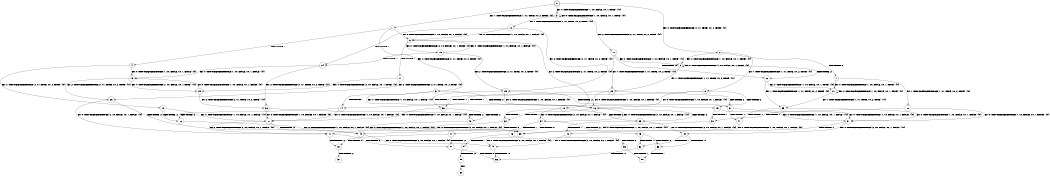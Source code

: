 digraph BCG {
size = "7, 10.5";
center = TRUE;
node [shape = circle];
0 [peripheries = 2];
0 -> 1 [label = "EX !1 !ATOMIC_EXCH_BRANCH (1, +1, TRUE, +0, 2, TRUE) !{0}"];
0 -> 2 [label = "EX !2 !ATOMIC_EXCH_BRANCH (2, +1, TRUE, +0, 2, TRUE) !{0}"];
0 -> 3 [label = "EX !0 !ATOMIC_EXCH_BRANCH (1, +0, FALSE, +0, 1, TRUE) !{0}"];
1 -> 4 [label = "TERMINATE !1"];
1 -> 5 [label = "EX !2 !ATOMIC_EXCH_BRANCH (2, +1, TRUE, +0, 2, TRUE) !{0}"];
1 -> 6 [label = "EX !0 !ATOMIC_EXCH_BRANCH (1, +0, FALSE, +0, 1, FALSE) !{0}"];
2 -> 7 [label = "TERMINATE !2"];
2 -> 8 [label = "EX !1 !ATOMIC_EXCH_BRANCH (1, +1, TRUE, +0, 2, TRUE) !{0}"];
2 -> 9 [label = "EX !0 !ATOMIC_EXCH_BRANCH (1, +0, FALSE, +0, 1, TRUE) !{0}"];
3 -> 10 [label = "EX !1 !ATOMIC_EXCH_BRANCH (1, +1, TRUE, +0, 2, TRUE) !{0}"];
3 -> 11 [label = "EX !2 !ATOMIC_EXCH_BRANCH (2, +1, TRUE, +0, 2, TRUE) !{0}"];
3 -> 3 [label = "EX !0 !ATOMIC_EXCH_BRANCH (1, +0, FALSE, +0, 1, TRUE) !{0}"];
4 -> 12 [label = "EX !2 !ATOMIC_EXCH_BRANCH (2, +1, TRUE, +0, 2, TRUE) !{0}"];
4 -> 13 [label = "EX !0 !ATOMIC_EXCH_BRANCH (1, +0, FALSE, +0, 1, FALSE) !{0}"];
5 -> 14 [label = "TERMINATE !1"];
5 -> 15 [label = "TERMINATE !2"];
5 -> 16 [label = "EX !0 !ATOMIC_EXCH_BRANCH (1, +0, FALSE, +0, 1, FALSE) !{0}"];
6 -> 17 [label = "TERMINATE !1"];
6 -> 18 [label = "EX !2 !ATOMIC_EXCH_BRANCH (2, +1, TRUE, +0, 2, TRUE) !{0}"];
6 -> 19 [label = "EX !0 !ATOMIC_EXCH_BRANCH (2, +0, FALSE, +0, 1, TRUE) !{0}"];
7 -> 20 [label = "EX !1 !ATOMIC_EXCH_BRANCH (1, +1, TRUE, +0, 2, TRUE) !{0}"];
7 -> 21 [label = "EX !0 !ATOMIC_EXCH_BRANCH (1, +0, FALSE, +0, 1, TRUE) !{0}"];
8 -> 14 [label = "TERMINATE !1"];
8 -> 15 [label = "TERMINATE !2"];
8 -> 16 [label = "EX !0 !ATOMIC_EXCH_BRANCH (1, +0, FALSE, +0, 1, FALSE) !{0}"];
9 -> 22 [label = "TERMINATE !2"];
9 -> 23 [label = "EX !1 !ATOMIC_EXCH_BRANCH (1, +1, TRUE, +0, 2, TRUE) !{0}"];
9 -> 9 [label = "EX !0 !ATOMIC_EXCH_BRANCH (1, +0, FALSE, +0, 1, TRUE) !{0}"];
10 -> 24 [label = "TERMINATE !1"];
10 -> 25 [label = "EX !2 !ATOMIC_EXCH_BRANCH (2, +1, TRUE, +0, 2, TRUE) !{0}"];
10 -> 6 [label = "EX !0 !ATOMIC_EXCH_BRANCH (1, +0, FALSE, +0, 1, FALSE) !{0}"];
11 -> 22 [label = "TERMINATE !2"];
11 -> 23 [label = "EX !1 !ATOMIC_EXCH_BRANCH (1, +1, TRUE, +0, 2, TRUE) !{0}"];
11 -> 9 [label = "EX !0 !ATOMIC_EXCH_BRANCH (1, +0, FALSE, +0, 1, TRUE) !{0}"];
12 -> 26 [label = "TERMINATE !2"];
12 -> 27 [label = "EX !0 !ATOMIC_EXCH_BRANCH (1, +0, FALSE, +0, 1, FALSE) !{0}"];
13 -> 28 [label = "EX !2 !ATOMIC_EXCH_BRANCH (2, +1, TRUE, +0, 2, TRUE) !{0}"];
13 -> 29 [label = "EX !0 !ATOMIC_EXCH_BRANCH (2, +0, FALSE, +0, 1, TRUE) !{0}"];
14 -> 26 [label = "TERMINATE !2"];
14 -> 27 [label = "EX !0 !ATOMIC_EXCH_BRANCH (1, +0, FALSE, +0, 1, FALSE) !{0}"];
15 -> 30 [label = "TERMINATE !1"];
15 -> 31 [label = "EX !0 !ATOMIC_EXCH_BRANCH (1, +0, FALSE, +0, 1, FALSE) !{0}"];
16 -> 32 [label = "TERMINATE !1"];
16 -> 33 [label = "TERMINATE !2"];
16 -> 34 [label = "EX !0 !ATOMIC_EXCH_BRANCH (2, +0, FALSE, +0, 1, FALSE) !{0}"];
17 -> 28 [label = "EX !2 !ATOMIC_EXCH_BRANCH (2, +1, TRUE, +0, 2, TRUE) !{0}"];
17 -> 29 [label = "EX !0 !ATOMIC_EXCH_BRANCH (2, +0, FALSE, +0, 1, TRUE) !{0}"];
18 -> 32 [label = "TERMINATE !1"];
18 -> 33 [label = "TERMINATE !2"];
18 -> 34 [label = "EX !0 !ATOMIC_EXCH_BRANCH (2, +0, FALSE, +0, 1, FALSE) !{0}"];
19 -> 24 [label = "TERMINATE !1"];
19 -> 25 [label = "EX !2 !ATOMIC_EXCH_BRANCH (2, +1, TRUE, +0, 2, TRUE) !{0}"];
19 -> 6 [label = "EX !0 !ATOMIC_EXCH_BRANCH (1, +0, FALSE, +0, 1, FALSE) !{0}"];
20 -> 30 [label = "TERMINATE !1"];
20 -> 31 [label = "EX !0 !ATOMIC_EXCH_BRANCH (1, +0, FALSE, +0, 1, FALSE) !{0}"];
21 -> 35 [label = "EX !1 !ATOMIC_EXCH_BRANCH (1, +1, TRUE, +0, 2, TRUE) !{0}"];
21 -> 21 [label = "EX !0 !ATOMIC_EXCH_BRANCH (1, +0, FALSE, +0, 1, TRUE) !{0}"];
22 -> 35 [label = "EX !1 !ATOMIC_EXCH_BRANCH (1, +1, TRUE, +0, 2, TRUE) !{0}"];
22 -> 21 [label = "EX !0 !ATOMIC_EXCH_BRANCH (1, +0, FALSE, +0, 1, TRUE) !{0}"];
23 -> 36 [label = "TERMINATE !1"];
23 -> 37 [label = "TERMINATE !2"];
23 -> 16 [label = "EX !0 !ATOMIC_EXCH_BRANCH (1, +0, FALSE, +0, 1, FALSE) !{0}"];
24 -> 38 [label = "EX !2 !ATOMIC_EXCH_BRANCH (2, +1, TRUE, +0, 2, TRUE) !{0}"];
24 -> 13 [label = "EX !0 !ATOMIC_EXCH_BRANCH (1, +0, FALSE, +0, 1, FALSE) !{0}"];
25 -> 36 [label = "TERMINATE !1"];
25 -> 37 [label = "TERMINATE !2"];
25 -> 16 [label = "EX !0 !ATOMIC_EXCH_BRANCH (1, +0, FALSE, +0, 1, FALSE) !{0}"];
26 -> 39 [label = "EX !0 !ATOMIC_EXCH_BRANCH (1, +0, FALSE, +0, 1, FALSE) !{0}"];
27 -> 40 [label = "TERMINATE !2"];
27 -> 41 [label = "EX !0 !ATOMIC_EXCH_BRANCH (2, +0, FALSE, +0, 1, FALSE) !{0}"];
28 -> 40 [label = "TERMINATE !2"];
28 -> 41 [label = "EX !0 !ATOMIC_EXCH_BRANCH (2, +0, FALSE, +0, 1, FALSE) !{0}"];
29 -> 38 [label = "EX !2 !ATOMIC_EXCH_BRANCH (2, +1, TRUE, +0, 2, TRUE) !{0}"];
29 -> 13 [label = "EX !0 !ATOMIC_EXCH_BRANCH (1, +0, FALSE, +0, 1, FALSE) !{0}"];
30 -> 39 [label = "EX !0 !ATOMIC_EXCH_BRANCH (1, +0, FALSE, +0, 1, FALSE) !{0}"];
31 -> 42 [label = "TERMINATE !1"];
31 -> 43 [label = "EX !0 !ATOMIC_EXCH_BRANCH (2, +0, FALSE, +0, 1, FALSE) !{0}"];
32 -> 40 [label = "TERMINATE !2"];
32 -> 41 [label = "EX !0 !ATOMIC_EXCH_BRANCH (2, +0, FALSE, +0, 1, FALSE) !{0}"];
33 -> 42 [label = "TERMINATE !1"];
33 -> 43 [label = "EX !0 !ATOMIC_EXCH_BRANCH (2, +0, FALSE, +0, 1, FALSE) !{0}"];
34 -> 44 [label = "TERMINATE !1"];
34 -> 45 [label = "TERMINATE !2"];
34 -> 46 [label = "TERMINATE !0"];
35 -> 47 [label = "TERMINATE !1"];
35 -> 31 [label = "EX !0 !ATOMIC_EXCH_BRANCH (1, +0, FALSE, +0, 1, FALSE) !{0}"];
36 -> 48 [label = "TERMINATE !2"];
36 -> 27 [label = "EX !0 !ATOMIC_EXCH_BRANCH (1, +0, FALSE, +0, 1, FALSE) !{0}"];
37 -> 47 [label = "TERMINATE !1"];
37 -> 31 [label = "EX !0 !ATOMIC_EXCH_BRANCH (1, +0, FALSE, +0, 1, FALSE) !{0}"];
38 -> 48 [label = "TERMINATE !2"];
38 -> 27 [label = "EX !0 !ATOMIC_EXCH_BRANCH (1, +0, FALSE, +0, 1, FALSE) !{0}"];
39 -> 49 [label = "EX !0 !ATOMIC_EXCH_BRANCH (2, +0, FALSE, +0, 1, FALSE) !{0}"];
40 -> 49 [label = "EX !0 !ATOMIC_EXCH_BRANCH (2, +0, FALSE, +0, 1, FALSE) !{0}"];
41 -> 50 [label = "TERMINATE !2"];
41 -> 51 [label = "TERMINATE !0"];
42 -> 49 [label = "EX !0 !ATOMIC_EXCH_BRANCH (2, +0, FALSE, +0, 1, FALSE) !{0}"];
43 -> 52 [label = "TERMINATE !1"];
43 -> 53 [label = "TERMINATE !0"];
44 -> 50 [label = "TERMINATE !2"];
44 -> 51 [label = "TERMINATE !0"];
45 -> 52 [label = "TERMINATE !1"];
45 -> 53 [label = "TERMINATE !0"];
46 -> 54 [label = "TERMINATE !1"];
46 -> 55 [label = "TERMINATE !2"];
47 -> 39 [label = "EX !0 !ATOMIC_EXCH_BRANCH (1, +0, FALSE, +0, 1, FALSE) !{0}"];
48 -> 39 [label = "EX !0 !ATOMIC_EXCH_BRANCH (1, +0, FALSE, +0, 1, FALSE) !{0}"];
49 -> 56 [label = "TERMINATE !0"];
50 -> 56 [label = "TERMINATE !0"];
51 -> 57 [label = "TERMINATE !2"];
52 -> 56 [label = "TERMINATE !0"];
53 -> 58 [label = "TERMINATE !1"];
54 -> 59 [label = "TERMINATE !2"];
55 -> 58 [label = "TERMINATE !1"];
59 -> 60 [label = "exit"];
}
